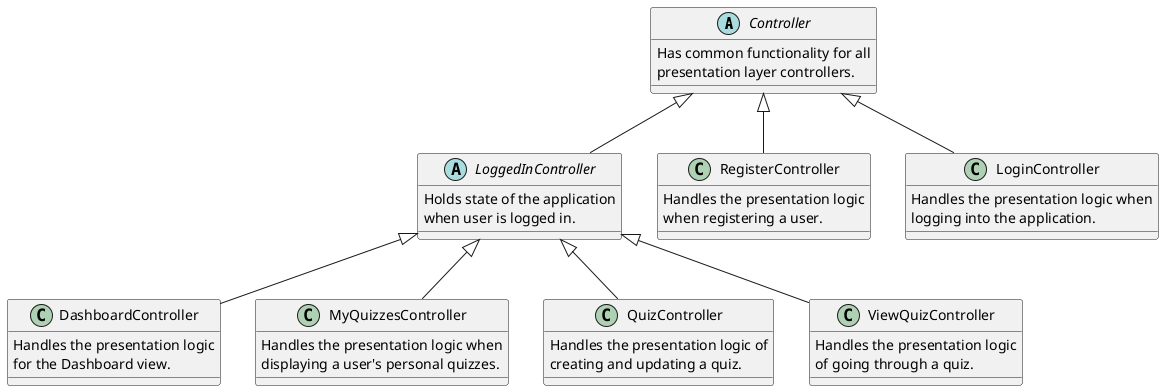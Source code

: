 @startuml

' ***** Controller class *****
abstract class Controller

Controller : Has common functionality for all\npresentation layer controllers.

' ***** LoggedInController class *****
abstract class LoggedInController

LoggedInController : Holds state of the application\nwhen user is logged in.

' ***** RegisterController class *****
class RegisterController

RegisterController : Handles the presentation logic\nwhen registering a user.

' ***** LoginController class *****
class LoginController

LoginController : Handles the presentation logic when\nlogging into the application.


' ***** DashboardController class *****
class DashboardController

DashboardController : Handles the presentation logic\nfor the Dashboard view.

' ***** MyQuizzesController class *****
class MyQuizzesController

MyQuizzesController : Handles the presentation logic when\ndisplaying a user's personal quizzes.

' ***** QuizController class *****
class QuizController

QuizController : Handles the presentation logic of\ncreating and updating a quiz.

' ***** ViewQuizController class *****
class ViewQuizController

ViewQuizController : Handles the presentation logic\nof going through a quiz.

' ***** Relationships *****
Controller <|-- LoggedInController
Controller <|-- RegisterController
Controller <|-- LoginController
LoggedInController <|-- DashboardController
LoggedInController <|-- MyQuizzesController
LoggedInController <|-- QuizController
LoggedInController <|-- ViewQuizController

@enduml